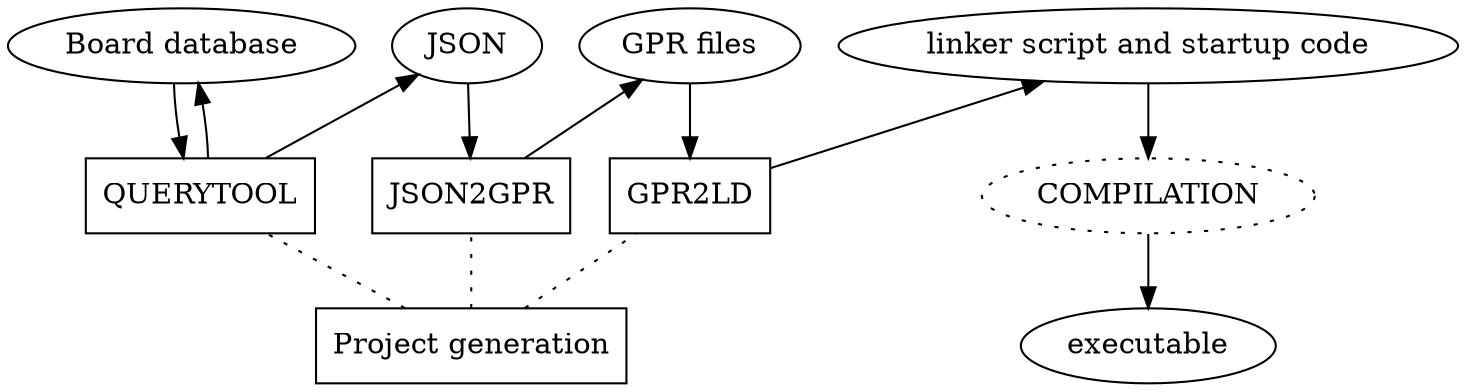 digraph Plan {

graph [dpi = 100];

{ rank = same; DB; GPRFILES; JSON; artifacts;}
{ rank = same; QUERYTOOL; SOMETHING2GPR; GPR2LD; COMPILATION;}
{ rank = same; PILOT; executable;}

//GPS -> PILOT
DB -> QUERYTOOL -> JSON -> SOMETHING2GPR -> GPRFILES -> GPR2LD -> artifacts
artifacts -> COMPILATION -> executable
QUERYTOOL -> DB

        subgraph undir {
                edge [dir=none;style=dotted;]
                PILOT -> QUERYTOOL
                PILOT -> SOMETHING2GPR
                PILOT -> GPR2LD
        }

	QUERYTOOL [shape=box]
	SOMETHING2GPR [shape=box; label="JSON2GPR"]
	GPR2LD [shape=box]
	COMPILATION [style=dotted]

	PILOT [shape=box; label="Project generation"]
        GPRFILES [label="GPR files"]
        DB [label="Board database"]
        artifacts [label="linker script and startup code"]
}
